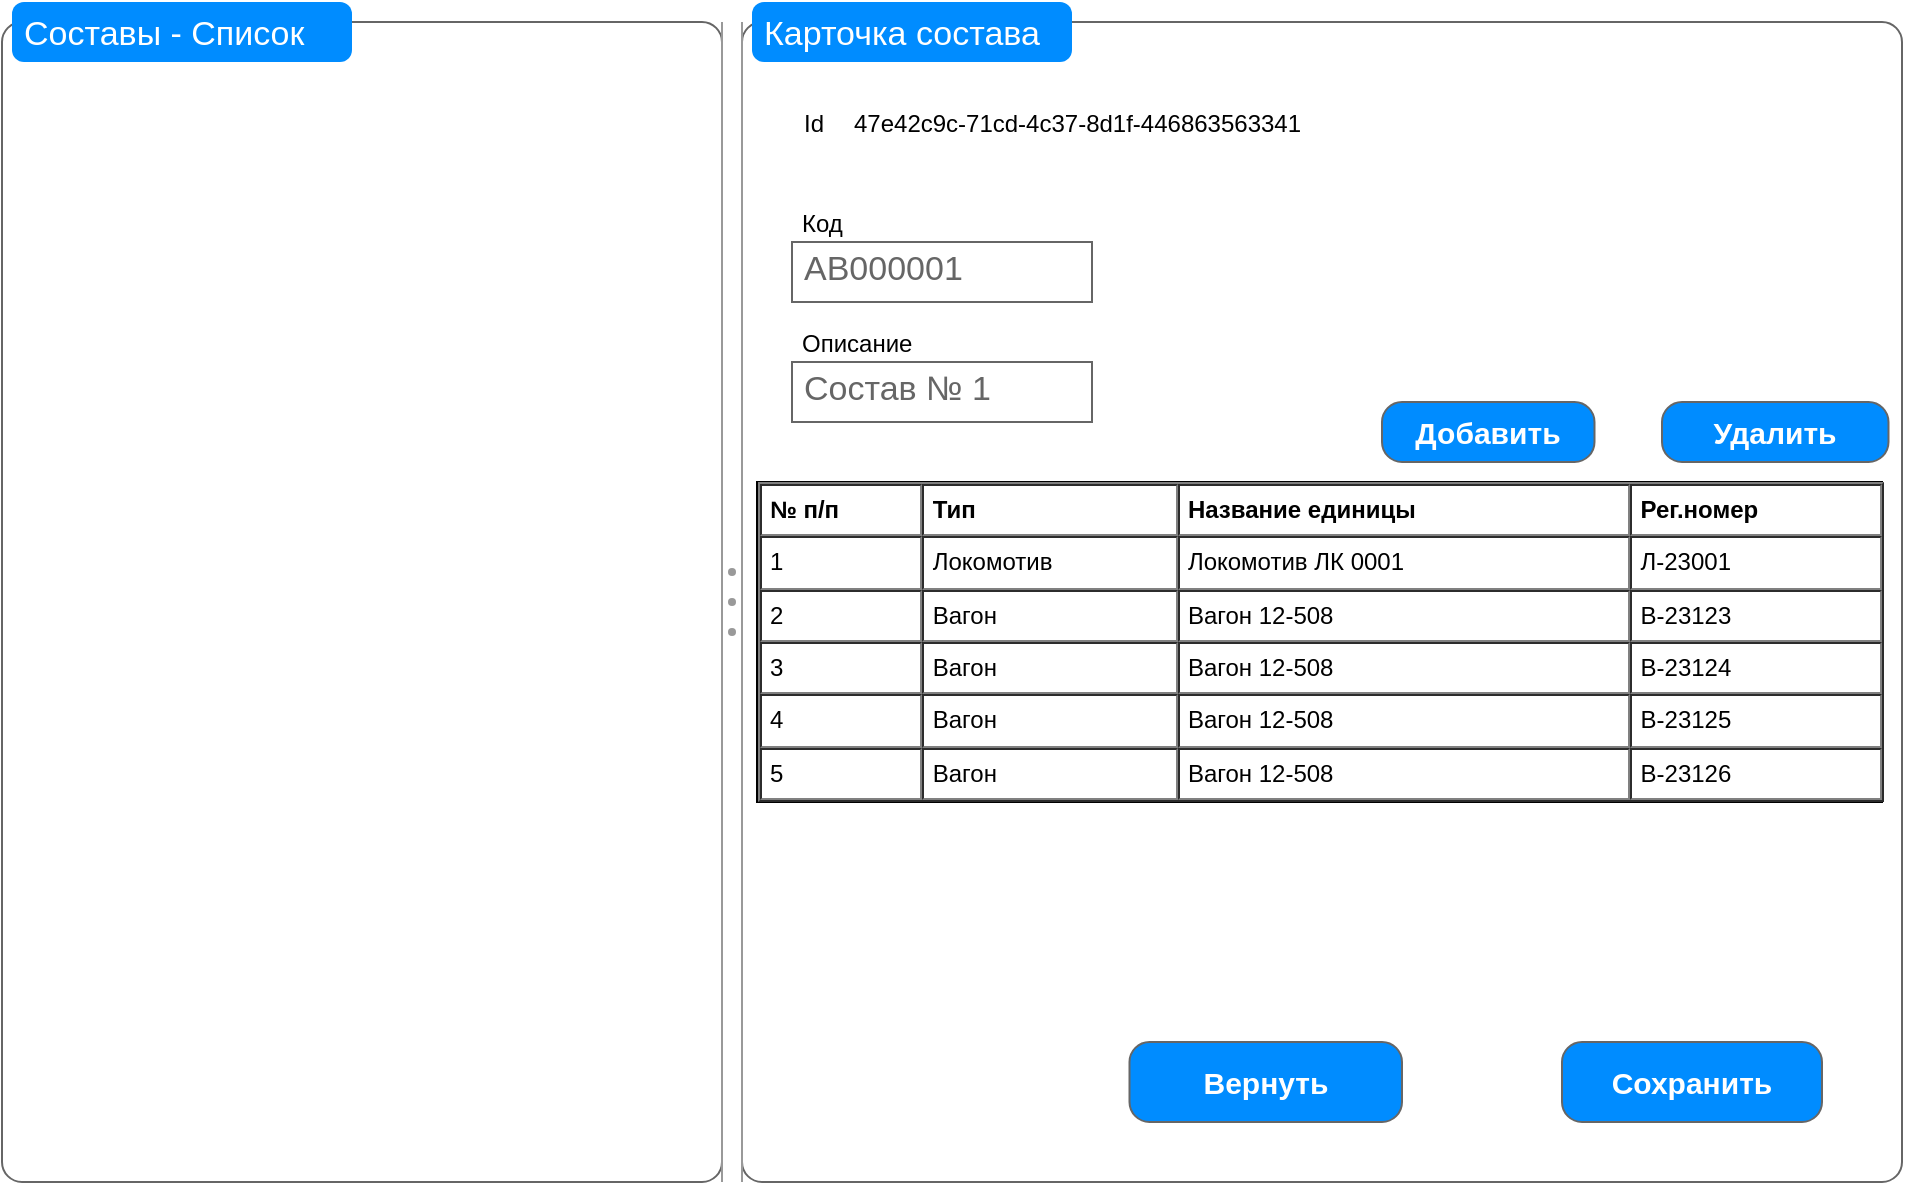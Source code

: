 <mxfile version="20.2.1" type="github">
  <diagram id="qGIveaPCM2I4pOGTGOA3" name="Page-1">
    <mxGraphModel dx="1247" dy="706" grid="1" gridSize="10" guides="1" tooltips="1" connect="1" arrows="1" fold="1" page="1" pageScale="1" pageWidth="827" pageHeight="1169" math="0" shadow="0">
      <root>
        <mxCell id="0" />
        <mxCell id="1" parent="0" />
        <mxCell id="QsTzf2EE-cCvm9q_H36Z-3" value="" style="shape=mxgraph.mockup.containers.marginRect;rectMarginTop=10;strokeColor=#666666;strokeWidth=1;dashed=0;rounded=1;arcSize=5;recursiveResize=0;" vertex="1" parent="1">
          <mxGeometry x="390" y="40" width="580" height="590" as="geometry" />
        </mxCell>
        <mxCell id="QsTzf2EE-cCvm9q_H36Z-4" value="Карточка состава" style="shape=rect;strokeColor=none;fillColor=#008cff;strokeWidth=1;dashed=0;rounded=1;arcSize=20;fontColor=#ffffff;fontSize=17;spacing=2;spacingTop=-2;align=left;autosize=1;spacingLeft=4;resizeWidth=0;resizeHeight=0;perimeter=none;" vertex="1" parent="QsTzf2EE-cCvm9q_H36Z-3">
          <mxGeometry x="5" width="160" height="30" as="geometry" />
        </mxCell>
        <mxCell id="QsTzf2EE-cCvm9q_H36Z-48" value="&lt;table cellpadding=&quot;4&quot; cellspacing=&quot;0&quot; border=&quot;1&quot; style=&quot;font-size:1em;width:100%;height:100%;&quot;&gt;&lt;tbody&gt;&lt;tr&gt;&lt;th&gt;№ п/п&lt;/th&gt;&lt;td&gt;&lt;b&gt;Тип&lt;/b&gt;&lt;/td&gt;&lt;th&gt;Название единицы&lt;/th&gt;&lt;td&gt;&lt;b&gt;Рег.номер&lt;/b&gt;&lt;/td&gt;&lt;/tr&gt;&lt;tr&gt;&lt;td&gt;1&lt;/td&gt;&lt;td&gt;Локомотив&lt;/td&gt;&lt;td&gt;Локомотив ЛК 0001&lt;/td&gt;&lt;td&gt;Л-23001&lt;/td&gt;&lt;/tr&gt;&lt;tr&gt;&lt;td&gt;2&lt;/td&gt;&lt;td&gt;Вагон&lt;/td&gt;&lt;td&gt;Вагон 12-508&lt;/td&gt;&lt;td&gt;В-23123&lt;/td&gt;&lt;/tr&gt;&lt;tr&gt;&lt;td&gt;3&lt;/td&gt;&lt;td&gt;Вагон&lt;/td&gt;&lt;td&gt;Вагон 12-508&lt;br&gt;&lt;/td&gt;&lt;td&gt;В-23124&lt;br&gt;&lt;/td&gt;&lt;/tr&gt;&lt;tr&gt;&lt;td&gt;4&lt;/td&gt;&lt;td&gt;Вагон&lt;/td&gt;&lt;td&gt;Вагон 12-508&lt;br&gt;&lt;/td&gt;&lt;td&gt;В-23125&lt;br&gt;&lt;/td&gt;&lt;/tr&gt;&lt;tr&gt;&lt;td&gt;5&lt;/td&gt;&lt;td&gt;Вагон&lt;/td&gt;&lt;td&gt;Вагон 12-508&lt;br&gt;&lt;/td&gt;&lt;td&gt;В-23126&lt;br&gt;&lt;/td&gt;&lt;/tr&gt;&lt;/tbody&gt;&lt;/table&gt; " style="verticalAlign=top;align=left;overflow=fill;fontSize=12;fontFamily=Helvetica;html=1" vertex="1" parent="QsTzf2EE-cCvm9q_H36Z-3">
          <mxGeometry x="7.5" y="240" width="562.5" height="160" as="geometry" />
        </mxCell>
        <mxCell id="QsTzf2EE-cCvm9q_H36Z-49" value="AB000001" style="strokeWidth=1;shadow=0;dashed=0;align=center;html=1;shape=mxgraph.mockup.text.textBox;fontColor=#666666;align=left;fontSize=17;spacingLeft=4;spacingTop=-3;strokeColor=#666666;mainText=" vertex="1" parent="QsTzf2EE-cCvm9q_H36Z-3">
          <mxGeometry x="25" y="120" width="150" height="30" as="geometry" />
        </mxCell>
        <mxCell id="QsTzf2EE-cCvm9q_H36Z-50" value="Код" style="text;strokeColor=none;fillColor=none;spacingLeft=4;spacingRight=4;overflow=hidden;rotatable=0;points=[[0,0.5],[1,0.5]];portConstraint=eastwest;fontSize=12;verticalAlign=middle;" vertex="1" parent="QsTzf2EE-cCvm9q_H36Z-3">
          <mxGeometry x="24" y="100" width="36" height="20" as="geometry" />
        </mxCell>
        <mxCell id="QsTzf2EE-cCvm9q_H36Z-51" value="Состав № 1" style="strokeWidth=1;shadow=0;dashed=0;align=center;html=1;shape=mxgraph.mockup.text.textBox;fontColor=#666666;align=left;fontSize=17;spacingLeft=4;spacingTop=-3;strokeColor=#666666;mainText=" vertex="1" parent="QsTzf2EE-cCvm9q_H36Z-3">
          <mxGeometry x="25" y="180" width="150" height="30" as="geometry" />
        </mxCell>
        <mxCell id="QsTzf2EE-cCvm9q_H36Z-52" value="Описание" style="text;strokeColor=none;fillColor=none;spacingLeft=4;spacingRight=4;overflow=hidden;rotatable=0;points=[[0,0.5],[1,0.5]];portConstraint=eastwest;fontSize=12;verticalAlign=middle;" vertex="1" parent="QsTzf2EE-cCvm9q_H36Z-3">
          <mxGeometry x="24" y="160" width="66" height="20" as="geometry" />
        </mxCell>
        <mxCell id="QsTzf2EE-cCvm9q_H36Z-53" value="Id" style="text;strokeColor=none;fillColor=none;spacingLeft=4;spacingRight=4;overflow=hidden;rotatable=0;points=[[0,0.5],[1,0.5]];portConstraint=eastwest;fontSize=12;verticalAlign=middle;" vertex="1" parent="QsTzf2EE-cCvm9q_H36Z-3">
          <mxGeometry x="25" y="50" width="36" height="20" as="geometry" />
        </mxCell>
        <mxCell id="QsTzf2EE-cCvm9q_H36Z-55" value="47e42c9c-71cd-4c37-8d1f-446863563341" style="text;strokeColor=none;fillColor=none;spacingLeft=4;spacingRight=4;overflow=hidden;rotatable=0;points=[[0,0.5],[1,0.5]];portConstraint=eastwest;fontSize=12;verticalAlign=middle;" vertex="1" parent="QsTzf2EE-cCvm9q_H36Z-3">
          <mxGeometry x="50" y="50" width="248" height="20" as="geometry" />
        </mxCell>
        <mxCell id="QsTzf2EE-cCvm9q_H36Z-57" value="Сохранить" style="strokeWidth=1;shadow=0;dashed=0;align=center;html=1;shape=mxgraph.mockup.buttons.button;strokeColor=#666666;fontColor=#ffffff;mainText=;buttonStyle=round;fontSize=15;fontStyle=1;fillColor=#008cff;whiteSpace=wrap;" vertex="1" parent="QsTzf2EE-cCvm9q_H36Z-3">
          <mxGeometry x="410" y="520" width="130" height="40" as="geometry" />
        </mxCell>
        <mxCell id="QsTzf2EE-cCvm9q_H36Z-58" value="Вернуть" style="strokeWidth=1;shadow=0;dashed=0;align=center;html=1;shape=mxgraph.mockup.buttons.button;strokeColor=#666666;fontColor=#ffffff;mainText=;buttonStyle=round;fontSize=15;fontStyle=1;fillColor=#008cff;whiteSpace=wrap;" vertex="1" parent="QsTzf2EE-cCvm9q_H36Z-3">
          <mxGeometry x="193.75" y="520" width="136.25" height="40" as="geometry" />
        </mxCell>
        <mxCell id="QsTzf2EE-cCvm9q_H36Z-59" value="Добавить" style="strokeWidth=1;shadow=0;dashed=0;align=center;html=1;shape=mxgraph.mockup.buttons.button;strokeColor=#666666;fontColor=#ffffff;mainText=;buttonStyle=round;fontSize=15;fontStyle=1;fillColor=#008cff;whiteSpace=wrap;" vertex="1" parent="QsTzf2EE-cCvm9q_H36Z-3">
          <mxGeometry x="320" y="200" width="106.25" height="30" as="geometry" />
        </mxCell>
        <mxCell id="QsTzf2EE-cCvm9q_H36Z-60" value="Удалить" style="strokeWidth=1;shadow=0;dashed=0;align=center;html=1;shape=mxgraph.mockup.buttons.button;strokeColor=#666666;fontColor=#ffffff;mainText=;buttonStyle=round;fontSize=15;fontStyle=1;fillColor=#008cff;whiteSpace=wrap;" vertex="1" parent="QsTzf2EE-cCvm9q_H36Z-3">
          <mxGeometry x="460" y="200" width="113.25" height="30" as="geometry" />
        </mxCell>
        <mxCell id="QsTzf2EE-cCvm9q_H36Z-44" value="" style="shape=mxgraph.mockup.containers.marginRect;rectMarginTop=10;strokeColor=#666666;strokeWidth=1;dashed=0;rounded=1;arcSize=5;recursiveResize=0;" vertex="1" parent="1">
          <mxGeometry x="20" y="40" width="360" height="590" as="geometry" />
        </mxCell>
        <mxCell id="QsTzf2EE-cCvm9q_H36Z-45" value="Составы - Список" style="shape=rect;strokeColor=none;fillColor=#008cff;strokeWidth=1;dashed=0;rounded=1;arcSize=20;fontColor=#ffffff;fontSize=17;spacing=2;spacingTop=-2;align=left;autosize=1;spacingLeft=4;resizeWidth=0;resizeHeight=0;perimeter=none;" vertex="1" parent="QsTzf2EE-cCvm9q_H36Z-44">
          <mxGeometry x="5" width="170" height="30" as="geometry" />
        </mxCell>
        <mxCell id="QsTzf2EE-cCvm9q_H36Z-46" value="" style="verticalLabelPosition=bottom;shadow=0;dashed=0;align=center;html=1;verticalAlign=top;strokeWidth=1;shape=mxgraph.mockup.forms.splitter;strokeColor=#999999;direction=north;" vertex="1" parent="1">
          <mxGeometry x="380" y="50" width="10" height="580" as="geometry" />
        </mxCell>
      </root>
    </mxGraphModel>
  </diagram>
</mxfile>
